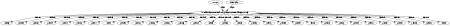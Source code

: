 digraph G {
size="3,3";
node [fontsize=7, fontname="Helvetica"];
edge [fontsize=7, fontname="Helvetica"];
node0 [label="Phylogenetic relationships of the North American chorus frogs (Pseudacris: Hylidae)", width=0.27433100247,height=0.27433100247];
node1 [label="E C Moriarty...", width=0.27433100247,height=0.27433100247];
node2 [label="D C Cannatella...", width=0.27433100247,height=0.27433100247];
node3 [label="AY291095", width=0.27433100247,height=0.27433100247];
node4 [label="AY291089", width=0.27433100247,height=0.27433100247];
node5 [label="AY291082", width=0.27433100247,height=0.27433100247];
node6 [label="AY291079", width=0.27433100247,height=0.27433100247];
node7 [label="AY291078", width=0.27433100247,height=0.27433100247];
node8 [label="AY291076", width=0.27433100247,height=0.27433100247];
node9 [label="AY291077", width=0.27433100247,height=0.27433100247];
node10 [label="AY291097", width=0.27433100247,height=0.27433100247];
node11 [label="AY291098", width=0.27433100247,height=0.27433100247];
node12 [label="AY291106", width=0.27433100247,height=0.27433100247];
node13 [label="AY291105", width=0.27433100247,height=0.27433100247];
node14 [label="AY291086", width=0.27433100247,height=0.27433100247];
node15 [label="AY291085", width=0.27433100247,height=0.27433100247];
node16 [label="AY291108", width=0.27433100247,height=0.27433100247];
node17 [label="AY291088", width=0.27433100247,height=0.27433100247];
node18 [label="AY291083", width=0.27433100247,height=0.27433100247];
node19 [label="AY291080", width=0.27433100247,height=0.27433100247];
node20 [label="AY291096", width=0.27433100247,height=0.27433100247];
node21 [label="AY291094", width=0.27433100247,height=0.27433100247];
node22 [label="AY291093", width=0.27433100247,height=0.27433100247];
node23 [label="AY291099", width=0.27433100247,height=0.27433100247];
node24 [label="AY291100", width=0.27433100247,height=0.27433100247];
node25 [label="AY291103", width=0.27433100247,height=0.27433100247];
node26 [label="AY291084", width=0.27433100247,height=0.27433100247];
node27 [label="AY291109", width=0.27433100247,height=0.27433100247];
node28 [label="AY291110", width=0.27433100247,height=0.27433100247];
node29 [label="AY291087", width=0.27433100247,height=0.27433100247];
node30 [label="AY291090", width=0.27433100247,height=0.27433100247];
node31 [label="AY291092", width=0.27433100247,height=0.27433100247];
node32 [label="AY291081", width=0.27433100247,height=0.27433100247];
node33 [label="AY291091", width=0.27433100247,height=0.27433100247];
node1 -> node0 [label="creator"];
node2 -> node0 [label="creator"];
node0 -> node3 [label="references"];
node0 -> node4 [label="references"];
node0 -> node5 [label="references"];
node0 -> node6 [label="references"];
node0 -> node7 [label="references"];
node0 -> node8 [label="references"];
node0 -> node9 [label="references"];
node0 -> node10 [label="references"];
node0 -> node11 [label="references"];
node0 -> node12 [label="references"];
node0 -> node13 [label="references"];
node0 -> node14 [label="references"];
node0 -> node15 [label="references"];
node0 -> node16 [label="references"];
node0 -> node17 [label="references"];
node0 -> node18 [label="references"];
node0 -> node19 [label="references"];
node0 -> node20 [label="references"];
node0 -> node21 [label="references"];
node0 -> node22 [label="references"];
node0 -> node23 [label="references"];
node0 -> node24 [label="references"];
node0 -> node25 [label="references"];
node0 -> node26 [label="references"];
node0 -> node27 [label="references"];
node0 -> node28 [label="references"];
node0 -> node29 [label="references"];
node0 -> node30 [label="references"];
node0 -> node31 [label="references"];
node0 -> node32 [label="references"];
node0 -> node33 [label="references"];
}


